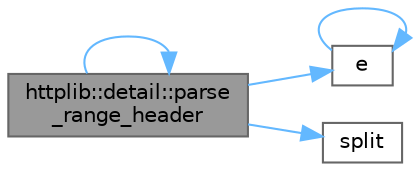 digraph "httplib::detail::parse_range_header"
{
 // LATEX_PDF_SIZE
  bgcolor="transparent";
  edge [fontname=Helvetica,fontsize=10,labelfontname=Helvetica,labelfontsize=10];
  node [fontname=Helvetica,fontsize=10,shape=box,height=0.2,width=0.4];
  rankdir="LR";
  Node1 [id="Node000001",label="httplib::detail::parse\l_range_header",height=0.2,width=0.4,color="gray40", fillcolor="grey60", style="filled", fontcolor="black",tooltip=" "];
  Node1 -> Node2 [id="edge5_Node000001_Node000002",color="steelblue1",style="solid",tooltip=" "];
  Node2 [id="Node000002",label="e",height=0.2,width=0.4,color="grey40", fillcolor="white", style="filled",URL="$_cwise__array__power__array_8cpp.html#a9cb86ff854760bf91a154f2724a9101d",tooltip=" "];
  Node2 -> Node2 [id="edge6_Node000002_Node000002",color="steelblue1",style="solid",tooltip=" "];
  Node1 -> Node1 [id="edge7_Node000001_Node000001",color="steelblue1",style="solid",tooltip=" "];
  Node1 -> Node3 [id="edge8_Node000001_Node000003",color="steelblue1",style="solid",tooltip=" "];
  Node3 [id="Node000003",label="split",height=0.2,width=0.4,color="grey40", fillcolor="white", style="filled",URL="$dff__run_8cpp.html#a0711bc625a1e6944ca62107b5847365f",tooltip=" "];
}
